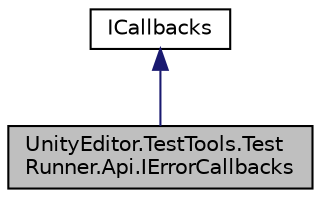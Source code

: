 digraph "UnityEditor.TestTools.TestRunner.Api.IErrorCallbacks"
{
 // LATEX_PDF_SIZE
  edge [fontname="Helvetica",fontsize="10",labelfontname="Helvetica",labelfontsize="10"];
  node [fontname="Helvetica",fontsize="10",shape=record];
  Node1 [label="UnityEditor.TestTools.Test\lRunner.Api.IErrorCallbacks",height=0.2,width=0.4,color="black", fillcolor="grey75", style="filled", fontcolor="black",tooltip=" "];
  Node2 -> Node1 [dir="back",color="midnightblue",fontsize="10",style="solid",fontname="Helvetica"];
  Node2 [label="ICallbacks",height=0.2,width=0.4,color="black", fillcolor="white", style="filled",URL="$interface_unity_editor_1_1_test_tools_1_1_test_runner_1_1_api_1_1_i_callbacks.html",tooltip=" "];
}
